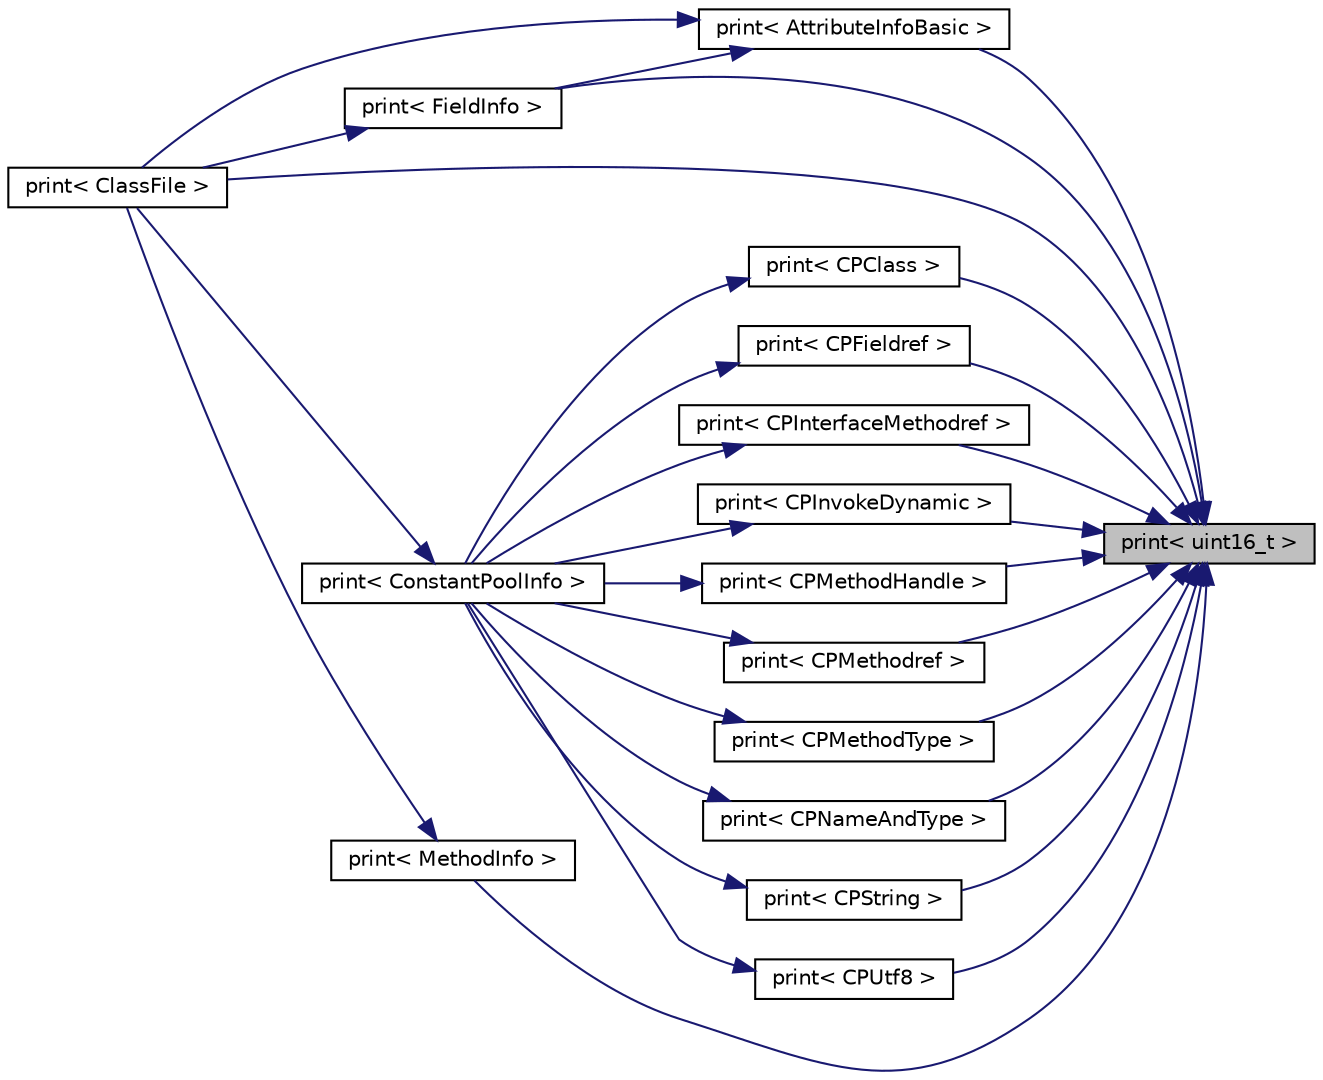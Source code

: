 digraph "print&lt; uint16_t &gt;"
{
 // LATEX_PDF_SIZE
  edge [fontname="Helvetica",fontsize="10",labelfontname="Helvetica",labelfontsize="10"];
  node [fontname="Helvetica",fontsize="10",shape=record];
  rankdir="RL";
  Node1 [label="print\< uint16_t \>",height=0.2,width=0.4,color="black", fillcolor="grey75", style="filled", fontcolor="black",tooltip=" "];
  Node1 -> Node2 [dir="back",color="midnightblue",fontsize="10",style="solid"];
  Node2 [label="print\< AttributeInfoBasic \>",height=0.2,width=0.4,color="black", fillcolor="white", style="filled",URL="$_tipos_8cpp.html#af4c48d05ffe92d2f0fdec36317e6cdab",tooltip=" "];
  Node2 -> Node3 [dir="back",color="midnightblue",fontsize="10",style="solid"];
  Node3 [label="print\< ClassFile \>",height=0.2,width=0.4,color="black", fillcolor="white", style="filled",URL="$_tipos_8cpp.html#a1ef736b1597d038edb321ae281afac76",tooltip=" "];
  Node2 -> Node4 [dir="back",color="midnightblue",fontsize="10",style="solid"];
  Node4 [label="print\< FieldInfo \>",height=0.2,width=0.4,color="black", fillcolor="white", style="filled",URL="$_tipos_8cpp.html#a841aeb31705ac7ef74ee84156aed274d",tooltip=" "];
  Node4 -> Node3 [dir="back",color="midnightblue",fontsize="10",style="solid"];
  Node1 -> Node3 [dir="back",color="midnightblue",fontsize="10",style="solid"];
  Node1 -> Node5 [dir="back",color="midnightblue",fontsize="10",style="solid"];
  Node5 [label="print\< CPClass \>",height=0.2,width=0.4,color="black", fillcolor="white", style="filled",URL="$_tipos_8cpp.html#a009bcba709f4973483ecae3f44de7cbb",tooltip=" "];
  Node5 -> Node6 [dir="back",color="midnightblue",fontsize="10",style="solid"];
  Node6 [label="print\< ConstantPoolInfo \>",height=0.2,width=0.4,color="black", fillcolor="white", style="filled",URL="$_tipos_8cpp.html#a4ac9d210093723ee27453c4e50e86285",tooltip=" "];
  Node6 -> Node3 [dir="back",color="midnightblue",fontsize="10",style="solid"];
  Node1 -> Node7 [dir="back",color="midnightblue",fontsize="10",style="solid"];
  Node7 [label="print\< CPFieldref \>",height=0.2,width=0.4,color="black", fillcolor="white", style="filled",URL="$_tipos_8cpp.html#ab815c721151f49a902fb631e0eea85e7",tooltip=" "];
  Node7 -> Node6 [dir="back",color="midnightblue",fontsize="10",style="solid"];
  Node1 -> Node8 [dir="back",color="midnightblue",fontsize="10",style="solid"];
  Node8 [label="print\< CPInterfaceMethodref \>",height=0.2,width=0.4,color="black", fillcolor="white", style="filled",URL="$_tipos_8cpp.html#a5fcd3309d14e6d6c5e4f2c5303d9bd1d",tooltip=" "];
  Node8 -> Node6 [dir="back",color="midnightblue",fontsize="10",style="solid"];
  Node1 -> Node9 [dir="back",color="midnightblue",fontsize="10",style="solid"];
  Node9 [label="print\< CPInvokeDynamic \>",height=0.2,width=0.4,color="black", fillcolor="white", style="filled",URL="$_tipos_8cpp.html#a2e8fa404162fe4cd0cbaed199e2a85d7",tooltip=" "];
  Node9 -> Node6 [dir="back",color="midnightblue",fontsize="10",style="solid"];
  Node1 -> Node10 [dir="back",color="midnightblue",fontsize="10",style="solid"];
  Node10 [label="print\< CPMethodHandle \>",height=0.2,width=0.4,color="black", fillcolor="white", style="filled",URL="$_tipos_8cpp.html#a2afa686e490cd2da23fd6bfaf6acff7f",tooltip=" "];
  Node10 -> Node6 [dir="back",color="midnightblue",fontsize="10",style="solid"];
  Node1 -> Node11 [dir="back",color="midnightblue",fontsize="10",style="solid"];
  Node11 [label="print\< CPMethodref \>",height=0.2,width=0.4,color="black", fillcolor="white", style="filled",URL="$_tipos_8cpp.html#acb7d766753f1ac63413910b8a12867c2",tooltip=" "];
  Node11 -> Node6 [dir="back",color="midnightblue",fontsize="10",style="solid"];
  Node1 -> Node12 [dir="back",color="midnightblue",fontsize="10",style="solid"];
  Node12 [label="print\< CPMethodType \>",height=0.2,width=0.4,color="black", fillcolor="white", style="filled",URL="$_tipos_8cpp.html#a1b56c6777cd8a2aef6ebbd2700b6d1bc",tooltip=" "];
  Node12 -> Node6 [dir="back",color="midnightblue",fontsize="10",style="solid"];
  Node1 -> Node13 [dir="back",color="midnightblue",fontsize="10",style="solid"];
  Node13 [label="print\< CPNameAndType \>",height=0.2,width=0.4,color="black", fillcolor="white", style="filled",URL="$_tipos_8cpp.html#a32827064e5f7585762e4c1bcd17ff85a",tooltip=" "];
  Node13 -> Node6 [dir="back",color="midnightblue",fontsize="10",style="solid"];
  Node1 -> Node14 [dir="back",color="midnightblue",fontsize="10",style="solid"];
  Node14 [label="print\< CPString \>",height=0.2,width=0.4,color="black", fillcolor="white", style="filled",URL="$_tipos_8cpp.html#ab0ce84a45f78f81cdbea09e4dee0c7b8",tooltip=" "];
  Node14 -> Node6 [dir="back",color="midnightblue",fontsize="10",style="solid"];
  Node1 -> Node15 [dir="back",color="midnightblue",fontsize="10",style="solid"];
  Node15 [label="print\< CPUtf8 \>",height=0.2,width=0.4,color="black", fillcolor="white", style="filled",URL="$_tipos_8cpp.html#ac48e9460578aa36573039def13a4244d",tooltip=" "];
  Node15 -> Node6 [dir="back",color="midnightblue",fontsize="10",style="solid"];
  Node1 -> Node4 [dir="back",color="midnightblue",fontsize="10",style="solid"];
  Node1 -> Node16 [dir="back",color="midnightblue",fontsize="10",style="solid"];
  Node16 [label="print\< MethodInfo \>",height=0.2,width=0.4,color="black", fillcolor="white", style="filled",URL="$_tipos_8cpp.html#aeb0f91f479f59201535a9a437cad2798",tooltip=" "];
  Node16 -> Node3 [dir="back",color="midnightblue",fontsize="10",style="solid"];
}
